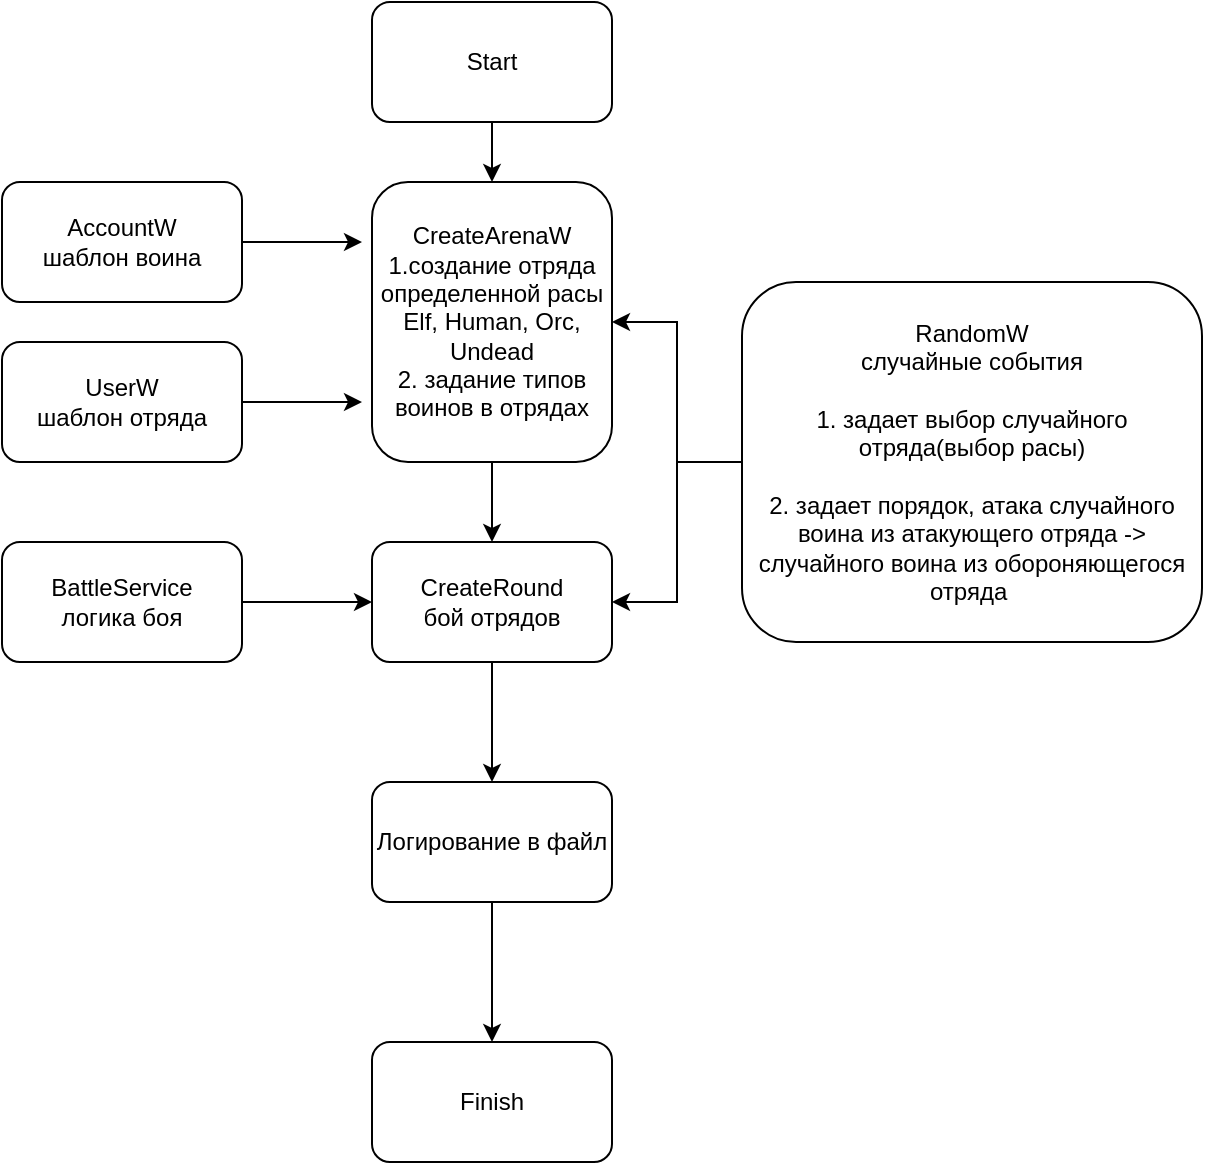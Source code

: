 <mxfile version="14.7.6" type="github">
  <diagram id="YS_d5s-tRnfbMUzOGX-u" name="Page-1">
    <mxGraphModel dx="1566" dy="939" grid="1" gridSize="10" guides="1" tooltips="1" connect="1" arrows="1" fold="1" page="1" pageScale="1" pageWidth="850" pageHeight="1100" math="0" shadow="0">
      <root>
        <mxCell id="0" />
        <mxCell id="1" parent="0" />
        <mxCell id="M8DS-Lg7McYjt34nxBsJ-20" value="" style="edgeStyle=orthogonalEdgeStyle;rounded=0;orthogonalLoop=1;jettySize=auto;html=1;" parent="1" source="M8DS-Lg7McYjt34nxBsJ-1" target="M8DS-Lg7McYjt34nxBsJ-2" edge="1">
          <mxGeometry relative="1" as="geometry" />
        </mxCell>
        <mxCell id="M8DS-Lg7McYjt34nxBsJ-1" value="Start" style="rounded=1;whiteSpace=wrap;html=1;" parent="1" vertex="1">
          <mxGeometry x="365" y="10" width="120" height="60" as="geometry" />
        </mxCell>
        <mxCell id="M8DS-Lg7McYjt34nxBsJ-2" value="CreateArenaW&lt;br&gt;1.создание отряда определенной расы&lt;br&gt;Elf, Human, Orc, Undead&lt;br&gt;2. задание типов воинов в отрядах" style="rounded=1;whiteSpace=wrap;html=1;" parent="1" vertex="1">
          <mxGeometry x="365" y="100" width="120" height="140" as="geometry" />
        </mxCell>
        <mxCell id="mQfyCkuVwjnfSvFr_-ty-9" style="edgeStyle=orthogonalEdgeStyle;rounded=0;orthogonalLoop=1;jettySize=auto;html=1;" edge="1" parent="1" source="M8DS-Lg7McYjt34nxBsJ-3">
          <mxGeometry relative="1" as="geometry">
            <mxPoint x="360" y="130" as="targetPoint" />
          </mxGeometry>
        </mxCell>
        <mxCell id="M8DS-Lg7McYjt34nxBsJ-3" value="&lt;span&gt;AccountW&lt;/span&gt;&lt;br&gt;&lt;span&gt;шаблон воина&lt;/span&gt;" style="rounded=1;whiteSpace=wrap;html=1;" parent="1" vertex="1">
          <mxGeometry x="180" y="100" width="120" height="60" as="geometry" />
        </mxCell>
        <mxCell id="mQfyCkuVwjnfSvFr_-ty-10" style="edgeStyle=orthogonalEdgeStyle;rounded=0;orthogonalLoop=1;jettySize=auto;html=1;" edge="1" parent="1" source="M8DS-Lg7McYjt34nxBsJ-4">
          <mxGeometry relative="1" as="geometry">
            <mxPoint x="360" y="210" as="targetPoint" />
          </mxGeometry>
        </mxCell>
        <mxCell id="M8DS-Lg7McYjt34nxBsJ-4" value="UserW&lt;br&gt;шаблон отряда" style="rounded=1;whiteSpace=wrap;html=1;" parent="1" vertex="1">
          <mxGeometry x="180" y="180" width="120" height="60" as="geometry" />
        </mxCell>
        <mxCell id="mQfyCkuVwjnfSvFr_-ty-4" style="edgeStyle=orthogonalEdgeStyle;rounded=0;orthogonalLoop=1;jettySize=auto;html=1;entryX=1;entryY=0.5;entryDx=0;entryDy=0;" edge="1" parent="1" source="M8DS-Lg7McYjt34nxBsJ-5" target="M8DS-Lg7McYjt34nxBsJ-2">
          <mxGeometry relative="1" as="geometry" />
        </mxCell>
        <mxCell id="mQfyCkuVwjnfSvFr_-ty-5" style="edgeStyle=orthogonalEdgeStyle;rounded=0;orthogonalLoop=1;jettySize=auto;html=1;entryX=1;entryY=0.5;entryDx=0;entryDy=0;" edge="1" parent="1" source="M8DS-Lg7McYjt34nxBsJ-5" target="M8DS-Lg7McYjt34nxBsJ-6">
          <mxGeometry relative="1" as="geometry" />
        </mxCell>
        <mxCell id="M8DS-Lg7McYjt34nxBsJ-5" value="RandomW&lt;br&gt;случайные события&lt;br&gt;&lt;br&gt;1. задает выбор случайного отряда(выбор расы)&lt;br&gt;&lt;br&gt;2. задает порядок, атака случайного воина из атакующего отряда -&amp;gt; случайного воина из обороняющегося отряда&amp;nbsp;" style="rounded=1;whiteSpace=wrap;html=1;" parent="1" vertex="1">
          <mxGeometry x="550" y="150" width="230" height="180" as="geometry" />
        </mxCell>
        <mxCell id="M8DS-Lg7McYjt34nxBsJ-21" value="" style="edgeStyle=orthogonalEdgeStyle;rounded=0;orthogonalLoop=1;jettySize=auto;html=1;" parent="1" source="M8DS-Lg7McYjt34nxBsJ-6" target="M8DS-Lg7McYjt34nxBsJ-22" edge="1">
          <mxGeometry relative="1" as="geometry">
            <mxPoint x="425" y="400" as="targetPoint" />
          </mxGeometry>
        </mxCell>
        <mxCell id="M8DS-Lg7McYjt34nxBsJ-6" value="CreateRound&lt;br&gt;бой отрядов" style="rounded=1;whiteSpace=wrap;html=1;" parent="1" vertex="1">
          <mxGeometry x="365" y="280" width="120" height="60" as="geometry" />
        </mxCell>
        <mxCell id="M8DS-Lg7McYjt34nxBsJ-7" value="BattleService&lt;br&gt;логика боя" style="rounded=1;whiteSpace=wrap;html=1;" parent="1" vertex="1">
          <mxGeometry x="180" y="280" width="120" height="60" as="geometry" />
        </mxCell>
        <mxCell id="M8DS-Lg7McYjt34nxBsJ-8" value="Finish" style="rounded=1;whiteSpace=wrap;html=1;" parent="1" vertex="1">
          <mxGeometry x="365" y="530" width="120" height="60" as="geometry" />
        </mxCell>
        <mxCell id="M8DS-Lg7McYjt34nxBsJ-17" value="" style="endArrow=classic;html=1;exitX=1;exitY=0.5;exitDx=0;exitDy=0;entryX=0;entryY=0.5;entryDx=0;entryDy=0;" parent="1" source="M8DS-Lg7McYjt34nxBsJ-7" target="M8DS-Lg7McYjt34nxBsJ-6" edge="1">
          <mxGeometry width="50" height="50" relative="1" as="geometry">
            <mxPoint x="290" y="360" as="sourcePoint" />
            <mxPoint x="340" y="310" as="targetPoint" />
          </mxGeometry>
        </mxCell>
        <mxCell id="M8DS-Lg7McYjt34nxBsJ-18" value="" style="endArrow=classic;html=1;exitX=0.5;exitY=1;exitDx=0;exitDy=0;entryX=0.5;entryY=0;entryDx=0;entryDy=0;" parent="1" source="M8DS-Lg7McYjt34nxBsJ-2" target="M8DS-Lg7McYjt34nxBsJ-6" edge="1">
          <mxGeometry width="50" height="50" relative="1" as="geometry">
            <mxPoint x="290" y="360" as="sourcePoint" />
            <mxPoint x="340" y="310" as="targetPoint" />
          </mxGeometry>
        </mxCell>
        <mxCell id="M8DS-Lg7McYjt34nxBsJ-23" value="" style="edgeStyle=orthogonalEdgeStyle;rounded=0;orthogonalLoop=1;jettySize=auto;html=1;" parent="1" source="M8DS-Lg7McYjt34nxBsJ-22" target="M8DS-Lg7McYjt34nxBsJ-8" edge="1">
          <mxGeometry relative="1" as="geometry" />
        </mxCell>
        <mxCell id="M8DS-Lg7McYjt34nxBsJ-22" value="Логирование в файл" style="rounded=1;whiteSpace=wrap;html=1;" parent="1" vertex="1">
          <mxGeometry x="365" y="400" width="120" height="60" as="geometry" />
        </mxCell>
      </root>
    </mxGraphModel>
  </diagram>
</mxfile>

